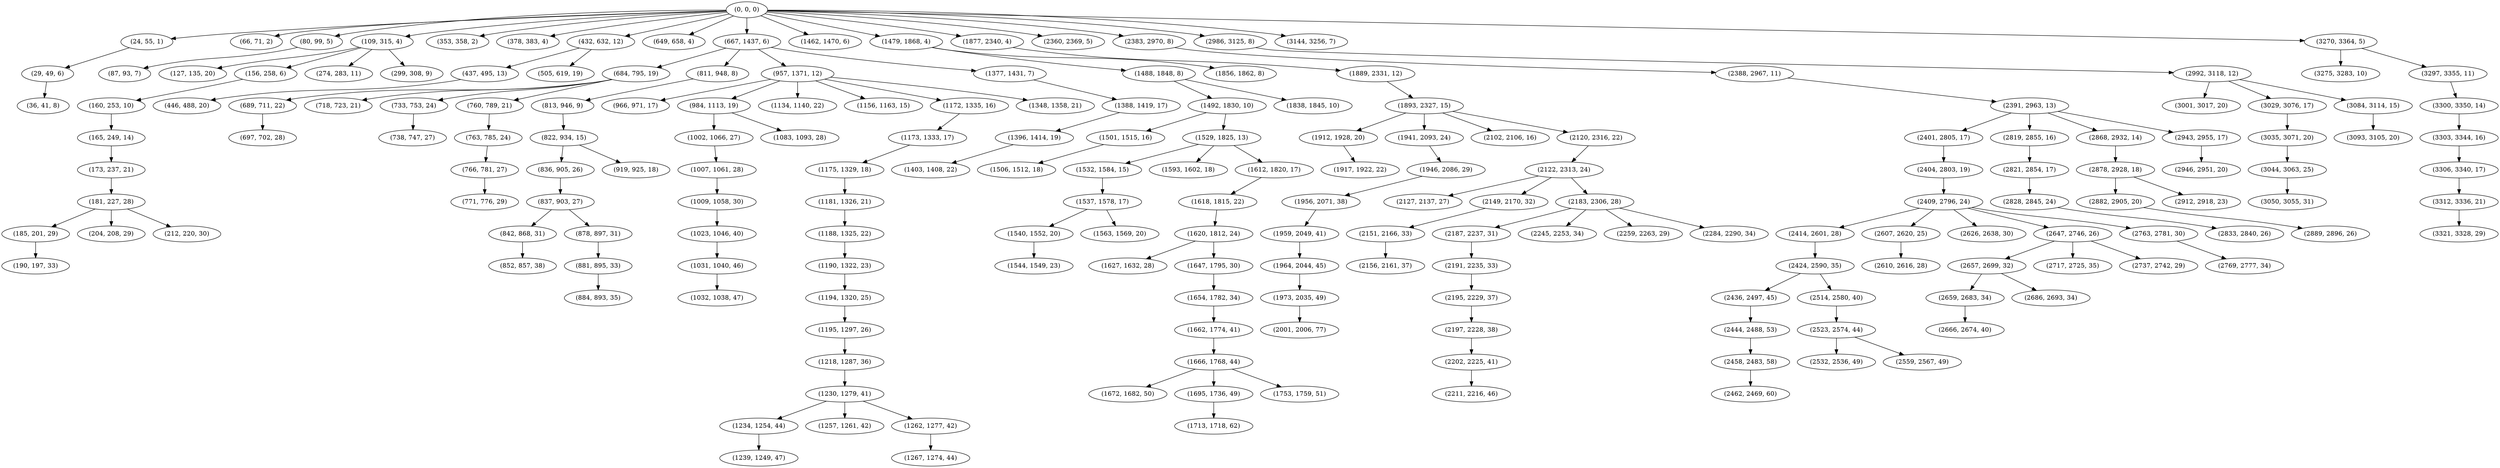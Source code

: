 digraph tree {
    "(0, 0, 0)";
    "(24, 55, 1)";
    "(29, 49, 6)";
    "(36, 41, 8)";
    "(66, 71, 2)";
    "(80, 99, 5)";
    "(87, 93, 7)";
    "(109, 315, 4)";
    "(127, 135, 20)";
    "(156, 258, 6)";
    "(160, 253, 10)";
    "(165, 249, 14)";
    "(173, 237, 21)";
    "(181, 227, 28)";
    "(185, 201, 29)";
    "(190, 197, 33)";
    "(204, 208, 29)";
    "(212, 220, 30)";
    "(274, 283, 11)";
    "(299, 308, 9)";
    "(353, 358, 2)";
    "(378, 383, 4)";
    "(432, 632, 12)";
    "(437, 495, 13)";
    "(446, 488, 20)";
    "(505, 619, 19)";
    "(649, 658, 4)";
    "(667, 1437, 6)";
    "(684, 795, 19)";
    "(689, 711, 22)";
    "(697, 702, 28)";
    "(718, 723, 21)";
    "(733, 753, 24)";
    "(738, 747, 27)";
    "(760, 789, 21)";
    "(763, 785, 24)";
    "(766, 781, 27)";
    "(771, 776, 29)";
    "(811, 948, 8)";
    "(813, 946, 9)";
    "(822, 934, 15)";
    "(836, 905, 26)";
    "(837, 903, 27)";
    "(842, 868, 31)";
    "(852, 857, 38)";
    "(878, 897, 31)";
    "(881, 895, 33)";
    "(884, 893, 35)";
    "(919, 925, 18)";
    "(957, 1371, 12)";
    "(966, 971, 17)";
    "(984, 1113, 19)";
    "(1002, 1066, 27)";
    "(1007, 1061, 28)";
    "(1009, 1058, 30)";
    "(1023, 1046, 40)";
    "(1031, 1040, 46)";
    "(1032, 1038, 47)";
    "(1083, 1093, 28)";
    "(1134, 1140, 22)";
    "(1156, 1163, 15)";
    "(1172, 1335, 16)";
    "(1173, 1333, 17)";
    "(1175, 1329, 18)";
    "(1181, 1326, 21)";
    "(1188, 1325, 22)";
    "(1190, 1322, 23)";
    "(1194, 1320, 25)";
    "(1195, 1297, 26)";
    "(1218, 1287, 36)";
    "(1230, 1279, 41)";
    "(1234, 1254, 44)";
    "(1239, 1249, 47)";
    "(1257, 1261, 42)";
    "(1262, 1277, 42)";
    "(1267, 1274, 44)";
    "(1348, 1358, 21)";
    "(1377, 1431, 7)";
    "(1388, 1419, 17)";
    "(1396, 1414, 19)";
    "(1403, 1408, 22)";
    "(1462, 1470, 6)";
    "(1479, 1868, 4)";
    "(1488, 1848, 8)";
    "(1492, 1830, 10)";
    "(1501, 1515, 16)";
    "(1506, 1512, 18)";
    "(1529, 1825, 13)";
    "(1532, 1584, 15)";
    "(1537, 1578, 17)";
    "(1540, 1552, 20)";
    "(1544, 1549, 23)";
    "(1563, 1569, 20)";
    "(1593, 1602, 18)";
    "(1612, 1820, 17)";
    "(1618, 1815, 22)";
    "(1620, 1812, 24)";
    "(1627, 1632, 28)";
    "(1647, 1795, 30)";
    "(1654, 1782, 34)";
    "(1662, 1774, 41)";
    "(1666, 1768, 44)";
    "(1672, 1682, 50)";
    "(1695, 1736, 49)";
    "(1713, 1718, 62)";
    "(1753, 1759, 51)";
    "(1838, 1845, 10)";
    "(1856, 1862, 8)";
    "(1877, 2340, 4)";
    "(1889, 2331, 12)";
    "(1893, 2327, 15)";
    "(1912, 1928, 20)";
    "(1917, 1922, 22)";
    "(1941, 2093, 24)";
    "(1946, 2086, 29)";
    "(1956, 2071, 38)";
    "(1959, 2049, 41)";
    "(1964, 2044, 45)";
    "(1973, 2035, 49)";
    "(2001, 2006, 77)";
    "(2102, 2106, 16)";
    "(2120, 2316, 22)";
    "(2122, 2313, 24)";
    "(2127, 2137, 27)";
    "(2149, 2170, 32)";
    "(2151, 2166, 33)";
    "(2156, 2161, 37)";
    "(2183, 2306, 28)";
    "(2187, 2237, 31)";
    "(2191, 2235, 33)";
    "(2195, 2229, 37)";
    "(2197, 2228, 38)";
    "(2202, 2225, 41)";
    "(2211, 2216, 46)";
    "(2245, 2253, 34)";
    "(2259, 2263, 29)";
    "(2284, 2290, 34)";
    "(2360, 2369, 5)";
    "(2383, 2970, 8)";
    "(2388, 2967, 11)";
    "(2391, 2963, 13)";
    "(2401, 2805, 17)";
    "(2404, 2803, 19)";
    "(2409, 2796, 24)";
    "(2414, 2601, 28)";
    "(2424, 2590, 35)";
    "(2436, 2497, 45)";
    "(2444, 2488, 53)";
    "(2458, 2483, 58)";
    "(2462, 2469, 60)";
    "(2514, 2580, 40)";
    "(2523, 2574, 44)";
    "(2532, 2536, 49)";
    "(2559, 2567, 49)";
    "(2607, 2620, 25)";
    "(2610, 2616, 28)";
    "(2626, 2638, 30)";
    "(2647, 2746, 26)";
    "(2657, 2699, 32)";
    "(2659, 2683, 34)";
    "(2666, 2674, 40)";
    "(2686, 2693, 34)";
    "(2717, 2725, 35)";
    "(2737, 2742, 29)";
    "(2763, 2781, 30)";
    "(2769, 2777, 34)";
    "(2819, 2855, 16)";
    "(2821, 2854, 17)";
    "(2828, 2845, 24)";
    "(2833, 2840, 26)";
    "(2868, 2932, 14)";
    "(2878, 2928, 18)";
    "(2882, 2905, 20)";
    "(2889, 2896, 26)";
    "(2912, 2918, 23)";
    "(2943, 2955, 17)";
    "(2946, 2951, 20)";
    "(2986, 3125, 8)";
    "(2992, 3118, 12)";
    "(3001, 3017, 20)";
    "(3029, 3076, 17)";
    "(3035, 3071, 20)";
    "(3044, 3063, 25)";
    "(3050, 3055, 31)";
    "(3084, 3114, 15)";
    "(3093, 3105, 20)";
    "(3144, 3256, 7)";
    "(3270, 3364, 5)";
    "(3275, 3283, 10)";
    "(3297, 3355, 11)";
    "(3300, 3350, 14)";
    "(3303, 3344, 16)";
    "(3306, 3340, 17)";
    "(3312, 3336, 21)";
    "(3321, 3328, 29)";
    "(0, 0, 0)" -> "(24, 55, 1)";
    "(0, 0, 0)" -> "(66, 71, 2)";
    "(0, 0, 0)" -> "(80, 99, 5)";
    "(0, 0, 0)" -> "(109, 315, 4)";
    "(0, 0, 0)" -> "(353, 358, 2)";
    "(0, 0, 0)" -> "(378, 383, 4)";
    "(0, 0, 0)" -> "(432, 632, 12)";
    "(0, 0, 0)" -> "(649, 658, 4)";
    "(0, 0, 0)" -> "(667, 1437, 6)";
    "(0, 0, 0)" -> "(1462, 1470, 6)";
    "(0, 0, 0)" -> "(1479, 1868, 4)";
    "(0, 0, 0)" -> "(1877, 2340, 4)";
    "(0, 0, 0)" -> "(2360, 2369, 5)";
    "(0, 0, 0)" -> "(2383, 2970, 8)";
    "(0, 0, 0)" -> "(2986, 3125, 8)";
    "(0, 0, 0)" -> "(3144, 3256, 7)";
    "(0, 0, 0)" -> "(3270, 3364, 5)";
    "(24, 55, 1)" -> "(29, 49, 6)";
    "(29, 49, 6)" -> "(36, 41, 8)";
    "(80, 99, 5)" -> "(87, 93, 7)";
    "(109, 315, 4)" -> "(127, 135, 20)";
    "(109, 315, 4)" -> "(156, 258, 6)";
    "(109, 315, 4)" -> "(274, 283, 11)";
    "(109, 315, 4)" -> "(299, 308, 9)";
    "(156, 258, 6)" -> "(160, 253, 10)";
    "(160, 253, 10)" -> "(165, 249, 14)";
    "(165, 249, 14)" -> "(173, 237, 21)";
    "(173, 237, 21)" -> "(181, 227, 28)";
    "(181, 227, 28)" -> "(185, 201, 29)";
    "(181, 227, 28)" -> "(204, 208, 29)";
    "(181, 227, 28)" -> "(212, 220, 30)";
    "(185, 201, 29)" -> "(190, 197, 33)";
    "(432, 632, 12)" -> "(437, 495, 13)";
    "(432, 632, 12)" -> "(505, 619, 19)";
    "(437, 495, 13)" -> "(446, 488, 20)";
    "(667, 1437, 6)" -> "(684, 795, 19)";
    "(667, 1437, 6)" -> "(811, 948, 8)";
    "(667, 1437, 6)" -> "(957, 1371, 12)";
    "(667, 1437, 6)" -> "(1377, 1431, 7)";
    "(684, 795, 19)" -> "(689, 711, 22)";
    "(684, 795, 19)" -> "(718, 723, 21)";
    "(684, 795, 19)" -> "(733, 753, 24)";
    "(684, 795, 19)" -> "(760, 789, 21)";
    "(689, 711, 22)" -> "(697, 702, 28)";
    "(733, 753, 24)" -> "(738, 747, 27)";
    "(760, 789, 21)" -> "(763, 785, 24)";
    "(763, 785, 24)" -> "(766, 781, 27)";
    "(766, 781, 27)" -> "(771, 776, 29)";
    "(811, 948, 8)" -> "(813, 946, 9)";
    "(813, 946, 9)" -> "(822, 934, 15)";
    "(822, 934, 15)" -> "(836, 905, 26)";
    "(822, 934, 15)" -> "(919, 925, 18)";
    "(836, 905, 26)" -> "(837, 903, 27)";
    "(837, 903, 27)" -> "(842, 868, 31)";
    "(837, 903, 27)" -> "(878, 897, 31)";
    "(842, 868, 31)" -> "(852, 857, 38)";
    "(878, 897, 31)" -> "(881, 895, 33)";
    "(881, 895, 33)" -> "(884, 893, 35)";
    "(957, 1371, 12)" -> "(966, 971, 17)";
    "(957, 1371, 12)" -> "(984, 1113, 19)";
    "(957, 1371, 12)" -> "(1134, 1140, 22)";
    "(957, 1371, 12)" -> "(1156, 1163, 15)";
    "(957, 1371, 12)" -> "(1172, 1335, 16)";
    "(957, 1371, 12)" -> "(1348, 1358, 21)";
    "(984, 1113, 19)" -> "(1002, 1066, 27)";
    "(984, 1113, 19)" -> "(1083, 1093, 28)";
    "(1002, 1066, 27)" -> "(1007, 1061, 28)";
    "(1007, 1061, 28)" -> "(1009, 1058, 30)";
    "(1009, 1058, 30)" -> "(1023, 1046, 40)";
    "(1023, 1046, 40)" -> "(1031, 1040, 46)";
    "(1031, 1040, 46)" -> "(1032, 1038, 47)";
    "(1172, 1335, 16)" -> "(1173, 1333, 17)";
    "(1173, 1333, 17)" -> "(1175, 1329, 18)";
    "(1175, 1329, 18)" -> "(1181, 1326, 21)";
    "(1181, 1326, 21)" -> "(1188, 1325, 22)";
    "(1188, 1325, 22)" -> "(1190, 1322, 23)";
    "(1190, 1322, 23)" -> "(1194, 1320, 25)";
    "(1194, 1320, 25)" -> "(1195, 1297, 26)";
    "(1195, 1297, 26)" -> "(1218, 1287, 36)";
    "(1218, 1287, 36)" -> "(1230, 1279, 41)";
    "(1230, 1279, 41)" -> "(1234, 1254, 44)";
    "(1230, 1279, 41)" -> "(1257, 1261, 42)";
    "(1230, 1279, 41)" -> "(1262, 1277, 42)";
    "(1234, 1254, 44)" -> "(1239, 1249, 47)";
    "(1262, 1277, 42)" -> "(1267, 1274, 44)";
    "(1377, 1431, 7)" -> "(1388, 1419, 17)";
    "(1388, 1419, 17)" -> "(1396, 1414, 19)";
    "(1396, 1414, 19)" -> "(1403, 1408, 22)";
    "(1479, 1868, 4)" -> "(1488, 1848, 8)";
    "(1479, 1868, 4)" -> "(1856, 1862, 8)";
    "(1488, 1848, 8)" -> "(1492, 1830, 10)";
    "(1488, 1848, 8)" -> "(1838, 1845, 10)";
    "(1492, 1830, 10)" -> "(1501, 1515, 16)";
    "(1492, 1830, 10)" -> "(1529, 1825, 13)";
    "(1501, 1515, 16)" -> "(1506, 1512, 18)";
    "(1529, 1825, 13)" -> "(1532, 1584, 15)";
    "(1529, 1825, 13)" -> "(1593, 1602, 18)";
    "(1529, 1825, 13)" -> "(1612, 1820, 17)";
    "(1532, 1584, 15)" -> "(1537, 1578, 17)";
    "(1537, 1578, 17)" -> "(1540, 1552, 20)";
    "(1537, 1578, 17)" -> "(1563, 1569, 20)";
    "(1540, 1552, 20)" -> "(1544, 1549, 23)";
    "(1612, 1820, 17)" -> "(1618, 1815, 22)";
    "(1618, 1815, 22)" -> "(1620, 1812, 24)";
    "(1620, 1812, 24)" -> "(1627, 1632, 28)";
    "(1620, 1812, 24)" -> "(1647, 1795, 30)";
    "(1647, 1795, 30)" -> "(1654, 1782, 34)";
    "(1654, 1782, 34)" -> "(1662, 1774, 41)";
    "(1662, 1774, 41)" -> "(1666, 1768, 44)";
    "(1666, 1768, 44)" -> "(1672, 1682, 50)";
    "(1666, 1768, 44)" -> "(1695, 1736, 49)";
    "(1666, 1768, 44)" -> "(1753, 1759, 51)";
    "(1695, 1736, 49)" -> "(1713, 1718, 62)";
    "(1877, 2340, 4)" -> "(1889, 2331, 12)";
    "(1889, 2331, 12)" -> "(1893, 2327, 15)";
    "(1893, 2327, 15)" -> "(1912, 1928, 20)";
    "(1893, 2327, 15)" -> "(1941, 2093, 24)";
    "(1893, 2327, 15)" -> "(2102, 2106, 16)";
    "(1893, 2327, 15)" -> "(2120, 2316, 22)";
    "(1912, 1928, 20)" -> "(1917, 1922, 22)";
    "(1941, 2093, 24)" -> "(1946, 2086, 29)";
    "(1946, 2086, 29)" -> "(1956, 2071, 38)";
    "(1956, 2071, 38)" -> "(1959, 2049, 41)";
    "(1959, 2049, 41)" -> "(1964, 2044, 45)";
    "(1964, 2044, 45)" -> "(1973, 2035, 49)";
    "(1973, 2035, 49)" -> "(2001, 2006, 77)";
    "(2120, 2316, 22)" -> "(2122, 2313, 24)";
    "(2122, 2313, 24)" -> "(2127, 2137, 27)";
    "(2122, 2313, 24)" -> "(2149, 2170, 32)";
    "(2122, 2313, 24)" -> "(2183, 2306, 28)";
    "(2149, 2170, 32)" -> "(2151, 2166, 33)";
    "(2151, 2166, 33)" -> "(2156, 2161, 37)";
    "(2183, 2306, 28)" -> "(2187, 2237, 31)";
    "(2183, 2306, 28)" -> "(2245, 2253, 34)";
    "(2183, 2306, 28)" -> "(2259, 2263, 29)";
    "(2183, 2306, 28)" -> "(2284, 2290, 34)";
    "(2187, 2237, 31)" -> "(2191, 2235, 33)";
    "(2191, 2235, 33)" -> "(2195, 2229, 37)";
    "(2195, 2229, 37)" -> "(2197, 2228, 38)";
    "(2197, 2228, 38)" -> "(2202, 2225, 41)";
    "(2202, 2225, 41)" -> "(2211, 2216, 46)";
    "(2383, 2970, 8)" -> "(2388, 2967, 11)";
    "(2388, 2967, 11)" -> "(2391, 2963, 13)";
    "(2391, 2963, 13)" -> "(2401, 2805, 17)";
    "(2391, 2963, 13)" -> "(2819, 2855, 16)";
    "(2391, 2963, 13)" -> "(2868, 2932, 14)";
    "(2391, 2963, 13)" -> "(2943, 2955, 17)";
    "(2401, 2805, 17)" -> "(2404, 2803, 19)";
    "(2404, 2803, 19)" -> "(2409, 2796, 24)";
    "(2409, 2796, 24)" -> "(2414, 2601, 28)";
    "(2409, 2796, 24)" -> "(2607, 2620, 25)";
    "(2409, 2796, 24)" -> "(2626, 2638, 30)";
    "(2409, 2796, 24)" -> "(2647, 2746, 26)";
    "(2409, 2796, 24)" -> "(2763, 2781, 30)";
    "(2414, 2601, 28)" -> "(2424, 2590, 35)";
    "(2424, 2590, 35)" -> "(2436, 2497, 45)";
    "(2424, 2590, 35)" -> "(2514, 2580, 40)";
    "(2436, 2497, 45)" -> "(2444, 2488, 53)";
    "(2444, 2488, 53)" -> "(2458, 2483, 58)";
    "(2458, 2483, 58)" -> "(2462, 2469, 60)";
    "(2514, 2580, 40)" -> "(2523, 2574, 44)";
    "(2523, 2574, 44)" -> "(2532, 2536, 49)";
    "(2523, 2574, 44)" -> "(2559, 2567, 49)";
    "(2607, 2620, 25)" -> "(2610, 2616, 28)";
    "(2647, 2746, 26)" -> "(2657, 2699, 32)";
    "(2647, 2746, 26)" -> "(2717, 2725, 35)";
    "(2647, 2746, 26)" -> "(2737, 2742, 29)";
    "(2657, 2699, 32)" -> "(2659, 2683, 34)";
    "(2657, 2699, 32)" -> "(2686, 2693, 34)";
    "(2659, 2683, 34)" -> "(2666, 2674, 40)";
    "(2763, 2781, 30)" -> "(2769, 2777, 34)";
    "(2819, 2855, 16)" -> "(2821, 2854, 17)";
    "(2821, 2854, 17)" -> "(2828, 2845, 24)";
    "(2828, 2845, 24)" -> "(2833, 2840, 26)";
    "(2868, 2932, 14)" -> "(2878, 2928, 18)";
    "(2878, 2928, 18)" -> "(2882, 2905, 20)";
    "(2878, 2928, 18)" -> "(2912, 2918, 23)";
    "(2882, 2905, 20)" -> "(2889, 2896, 26)";
    "(2943, 2955, 17)" -> "(2946, 2951, 20)";
    "(2986, 3125, 8)" -> "(2992, 3118, 12)";
    "(2992, 3118, 12)" -> "(3001, 3017, 20)";
    "(2992, 3118, 12)" -> "(3029, 3076, 17)";
    "(2992, 3118, 12)" -> "(3084, 3114, 15)";
    "(3029, 3076, 17)" -> "(3035, 3071, 20)";
    "(3035, 3071, 20)" -> "(3044, 3063, 25)";
    "(3044, 3063, 25)" -> "(3050, 3055, 31)";
    "(3084, 3114, 15)" -> "(3093, 3105, 20)";
    "(3270, 3364, 5)" -> "(3275, 3283, 10)";
    "(3270, 3364, 5)" -> "(3297, 3355, 11)";
    "(3297, 3355, 11)" -> "(3300, 3350, 14)";
    "(3300, 3350, 14)" -> "(3303, 3344, 16)";
    "(3303, 3344, 16)" -> "(3306, 3340, 17)";
    "(3306, 3340, 17)" -> "(3312, 3336, 21)";
    "(3312, 3336, 21)" -> "(3321, 3328, 29)";
}

